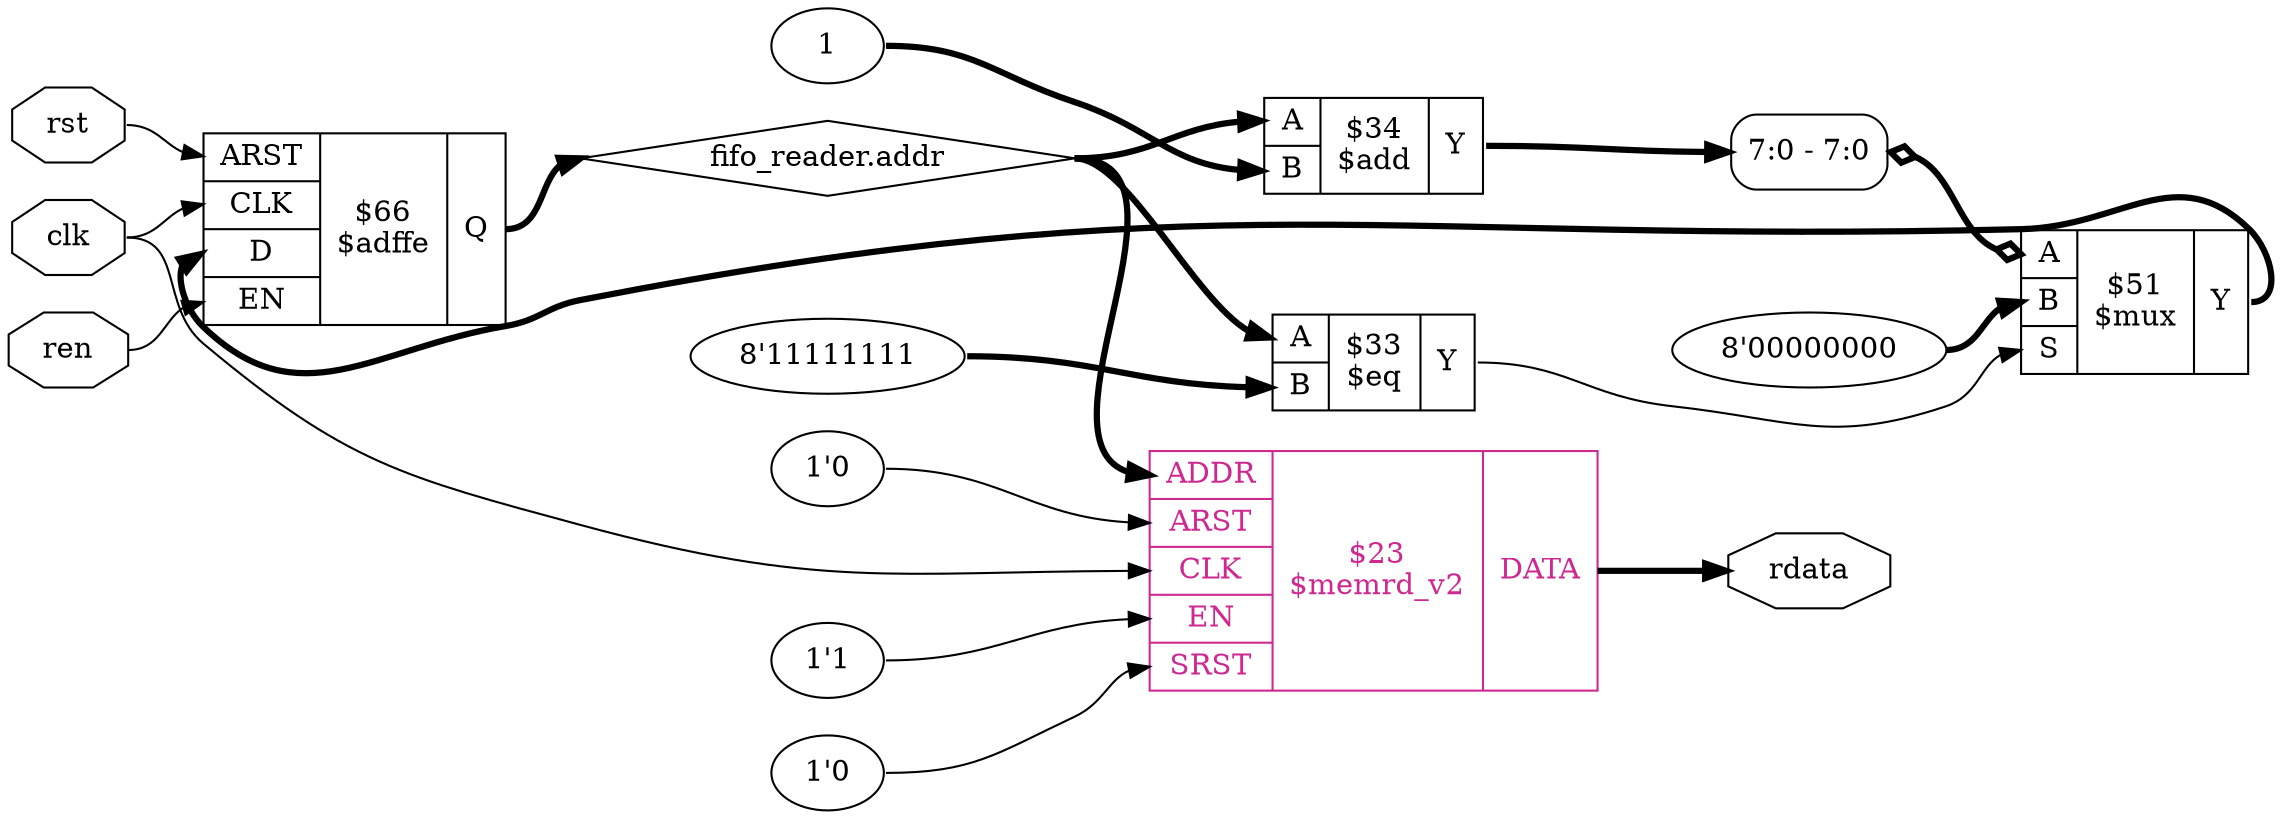 digraph "fifo" {
rankdir="LR";
remincross=true;
n4 [ shape=octagon, label="clk", color="black", fontcolor="black" ];
n5 [ shape=diamond, label="fifo_reader.addr", color="black", fontcolor="black" ];
n6 [ shape=octagon, label="rdata", color="black", fontcolor="black" ];
n7 [ shape=octagon, label="ren", color="black", fontcolor="black" ];
n8 [ shape=octagon, label="rst", color="black", fontcolor="black" ];
v0 [ label="1" ];
c12 [ shape=record, label="{{<p9> A|<p10> B}|$34\n$add|{<p11> Y}}",  ];
v1 [ label="8'11111111" ];
c13 [ shape=record, label="{{<p9> A|<p10> B}|$33\n$eq|{<p11> Y}}",  ];
c19 [ shape=record, label="{{<p14> ARST|<p15> CLK|<p16> D|<p17> EN}|$66\n$adffe|{<p18> Q}}",  ];
v3 [ label="8'00000000" ];
c21 [ shape=record, label="{{<p9> A|<p10> B|<p20> S}|$51\n$mux|{<p11> Y}}",  ];
x2 [ shape=record, style=rounded, label="<s0> 7:0 - 7:0 ", color="black", fontcolor="black" ];
x2:e -> c21:p9:w [arrowhead=odiamond, arrowtail=odiamond, dir=both, color="black", fontcolor="black", style="setlinewidth(3)", label=""];
v4 [ label="1'0" ];
v5 [ label="1'0" ];
v6 [ label="1'1" ];
c25 [ shape=record, label="{{<p22> ADDR|<p14> ARST|<p15> CLK|<p17> EN|<p23> SRST}|$23\n$memrd_v2|{<p24> DATA}}", color="maroon3", fontcolor="maroon3" ];
c12:p11:e -> x2:s0:w [color="black", fontcolor="black", style="setlinewidth(3)", label=""];
c13:p11:e -> c21:p20:w [color="black", fontcolor="black", label=""];
c21:p11:e -> c19:p16:w [color="black", fontcolor="black", style="setlinewidth(3)", label=""];
n4:e -> c19:p15:w [color="black", fontcolor="black", label=""];
n4:e -> c25:p15:w [color="black", fontcolor="black", label=""];
c19:p18:e -> n5:w [color="black", fontcolor="black", style="setlinewidth(3)", label=""];
n5:e -> c12:p9:w [color="black", fontcolor="black", style="setlinewidth(3)", label=""];
n5:e -> c13:p9:w [color="black", fontcolor="black", style="setlinewidth(3)", label=""];
n5:e -> c25:p22:w [color="black", fontcolor="black", style="setlinewidth(3)", label=""];
c25:p24:e -> n6:w [color="black", fontcolor="black", style="setlinewidth(3)", label=""];
n7:e -> c19:p17:w [color="black", fontcolor="black", label=""];
n8:e -> c19:p14:w [color="black", fontcolor="black", label=""];
v0:e -> c12:p10:w [color="black", fontcolor="black", style="setlinewidth(3)", label=""];
v1:e -> c13:p10:w [color="black", fontcolor="black", style="setlinewidth(3)", label=""];
v3:e -> c21:p10:w [color="black", fontcolor="black", style="setlinewidth(3)", label=""];
v4:e -> c25:p23:w [color="black", fontcolor="black", label=""];
v5:e -> c25:p14:w [color="black", fontcolor="black", label=""];
v6:e -> c25:p17:w [color="black", fontcolor="black", label=""];
}
